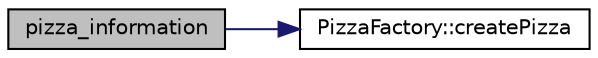digraph "pizza_information"
{
  edge [fontname="Helvetica",fontsize="10",labelfontname="Helvetica",labelfontsize="10"];
  node [fontname="Helvetica",fontsize="10",shape=record];
  rankdir="LR";
  Node1 [label="pizza_information",height=0.2,width=0.4,color="black", fillcolor="grey75", style="filled", fontcolor="black"];
  Node1 -> Node2 [color="midnightblue",fontsize="10",style="solid",fontname="Helvetica"];
  Node2 [label="PizzaFactory::createPizza",height=0.2,width=0.4,color="black", fillcolor="white", style="filled",URL="$classPizzaFactory.html#ae03b206abf337720e9f019eb735d6131"];
}
